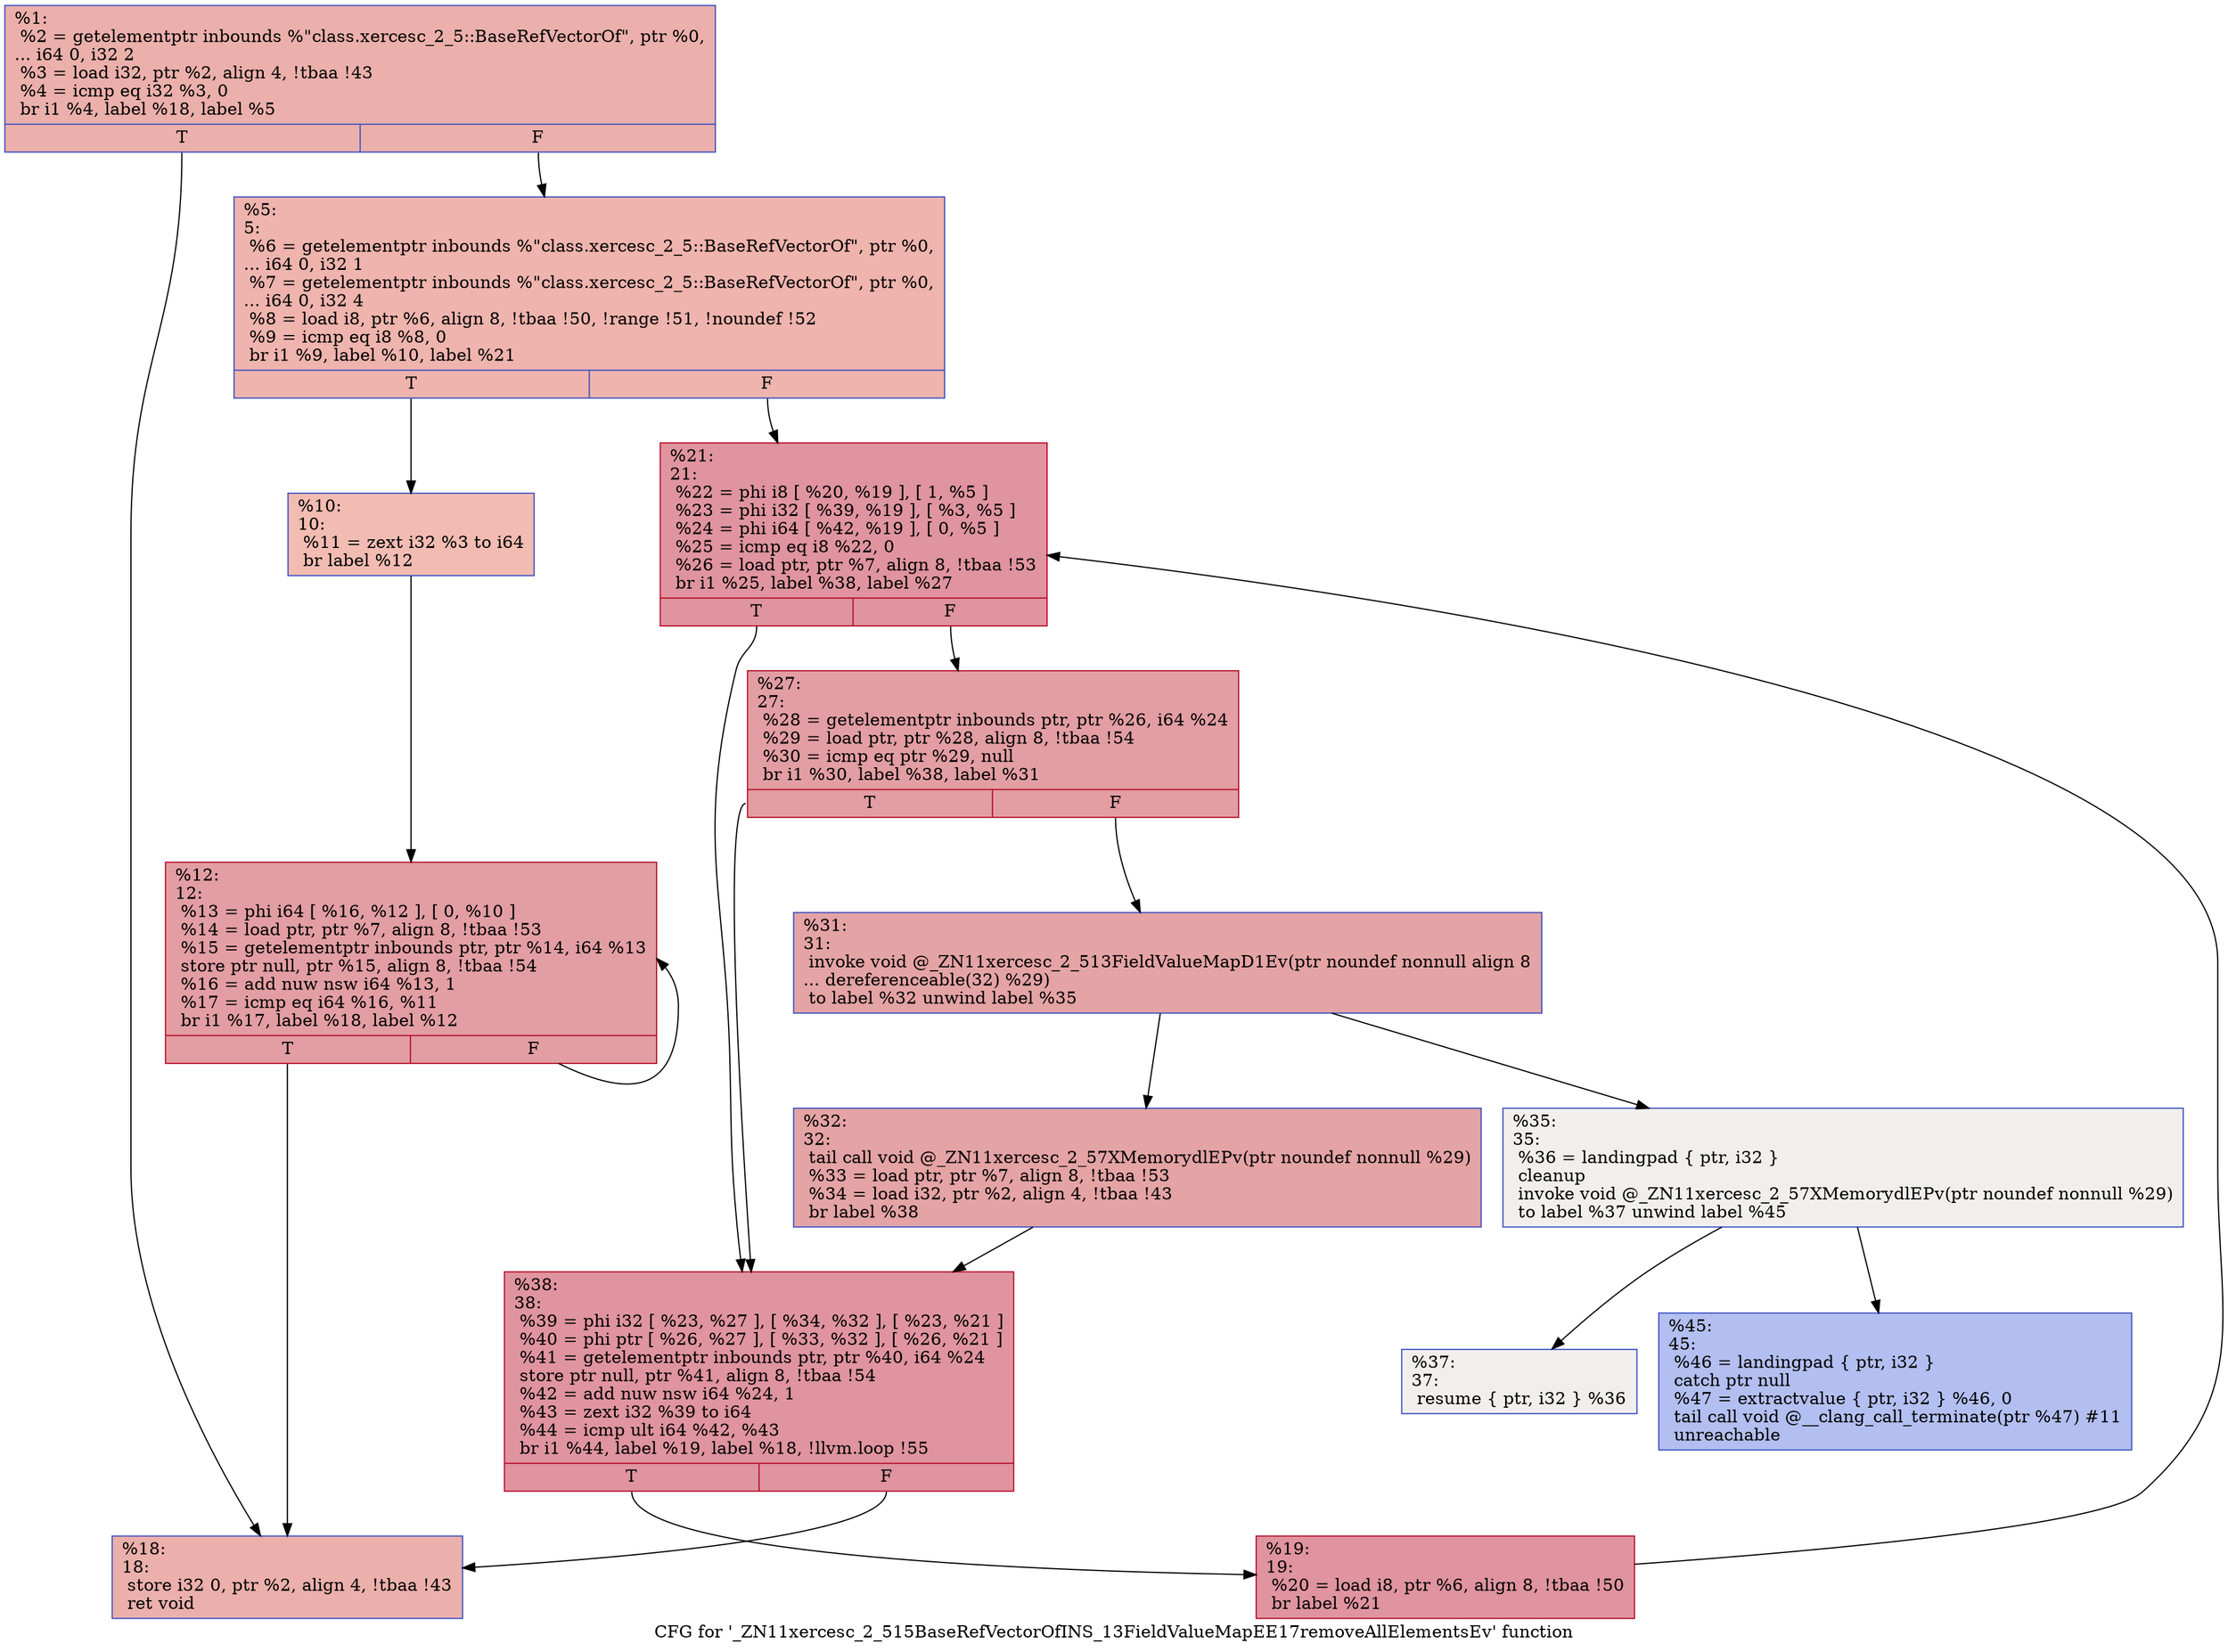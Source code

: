 digraph "CFG for '_ZN11xercesc_2_515BaseRefVectorOfINS_13FieldValueMapEE17removeAllElementsEv' function" {
	label="CFG for '_ZN11xercesc_2_515BaseRefVectorOfINS_13FieldValueMapEE17removeAllElementsEv' function";

	Node0x560876e2f4a0 [shape=record,color="#3d50c3ff", style=filled, fillcolor="#d24b4070",label="{%1:\l  %2 = getelementptr inbounds %\"class.xercesc_2_5::BaseRefVectorOf\", ptr %0,\l... i64 0, i32 2\l  %3 = load i32, ptr %2, align 4, !tbaa !43\l  %4 = icmp eq i32 %3, 0\l  br i1 %4, label %18, label %5\l|{<s0>T|<s1>F}}"];
	Node0x560876e2f4a0:s0 -> Node0x560876e2f670;
	Node0x560876e2f4a0:s1 -> Node0x560876e2f6c0;
	Node0x560876e2f6c0 [shape=record,color="#3d50c3ff", style=filled, fillcolor="#d8564670",label="{%5:\l5:                                                \l  %6 = getelementptr inbounds %\"class.xercesc_2_5::BaseRefVectorOf\", ptr %0,\l... i64 0, i32 1\l  %7 = getelementptr inbounds %\"class.xercesc_2_5::BaseRefVectorOf\", ptr %0,\l... i64 0, i32 4\l  %8 = load i8, ptr %6, align 8, !tbaa !50, !range !51, !noundef !52\l  %9 = icmp eq i8 %8, 0\l  br i1 %9, label %10, label %21\l|{<s0>T|<s1>F}}"];
	Node0x560876e2f6c0:s0 -> Node0x560876e2f620;
	Node0x560876e2f6c0:s1 -> Node0x560876e2fad0;
	Node0x560876e2f620 [shape=record,color="#3d50c3ff", style=filled, fillcolor="#e1675170",label="{%10:\l10:                                               \l  %11 = zext i32 %3 to i64\l  br label %12\l}"];
	Node0x560876e2f620 -> Node0x560876e2fc40;
	Node0x560876e2fc40 [shape=record,color="#b70d28ff", style=filled, fillcolor="#be242e70",label="{%12:\l12:                                               \l  %13 = phi i64 [ %16, %12 ], [ 0, %10 ]\l  %14 = load ptr, ptr %7, align 8, !tbaa !53\l  %15 = getelementptr inbounds ptr, ptr %14, i64 %13\l  store ptr null, ptr %15, align 8, !tbaa !54\l  %16 = add nuw nsw i64 %13, 1\l  %17 = icmp eq i64 %16, %11\l  br i1 %17, label %18, label %12\l|{<s0>T|<s1>F}}"];
	Node0x560876e2fc40:s0 -> Node0x560876e2f670;
	Node0x560876e2fc40:s1 -> Node0x560876e2fc40;
	Node0x560876e2f670 [shape=record,color="#3d50c3ff", style=filled, fillcolor="#d24b4070",label="{%18:\l18:                                               \l  store i32 0, ptr %2, align 4, !tbaa !43\l  ret void\l}"];
	Node0x560876e30110 [shape=record,color="#b70d28ff", style=filled, fillcolor="#b70d2870",label="{%19:\l19:                                               \l  %20 = load i8, ptr %6, align 8, !tbaa !50\l  br label %21\l}"];
	Node0x560876e30110 -> Node0x560876e2fad0;
	Node0x560876e2fad0 [shape=record,color="#b70d28ff", style=filled, fillcolor="#b70d2870",label="{%21:\l21:                                               \l  %22 = phi i8 [ %20, %19 ], [ 1, %5 ]\l  %23 = phi i32 [ %39, %19 ], [ %3, %5 ]\l  %24 = phi i64 [ %42, %19 ], [ 0, %5 ]\l  %25 = icmp eq i8 %22, 0\l  %26 = load ptr, ptr %7, align 8, !tbaa !53\l  br i1 %25, label %38, label %27\l|{<s0>T|<s1>F}}"];
	Node0x560876e2fad0:s0 -> Node0x560876e30460;
	Node0x560876e2fad0:s1 -> Node0x560876e304b0;
	Node0x560876e304b0 [shape=record,color="#b70d28ff", style=filled, fillcolor="#be242e70",label="{%27:\l27:                                               \l  %28 = getelementptr inbounds ptr, ptr %26, i64 %24\l  %29 = load ptr, ptr %28, align 8, !tbaa !54\l  %30 = icmp eq ptr %29, null\l  br i1 %30, label %38, label %31\l|{<s0>T|<s1>F}}"];
	Node0x560876e304b0:s0 -> Node0x560876e30460;
	Node0x560876e304b0:s1 -> Node0x560876e30750;
	Node0x560876e30750 [shape=record,color="#3d50c3ff", style=filled, fillcolor="#c32e3170",label="{%31:\l31:                                               \l  invoke void @_ZN11xercesc_2_513FieldValueMapD1Ev(ptr noundef nonnull align 8\l... dereferenceable(32) %29)\l          to label %32 unwind label %35\l}"];
	Node0x560876e30750 -> Node0x560876e30880;
	Node0x560876e30750 -> Node0x560876e308d0;
	Node0x560876e30880 [shape=record,color="#3d50c3ff", style=filled, fillcolor="#c32e3170",label="{%32:\l32:                                               \l  tail call void @_ZN11xercesc_2_57XMemorydlEPv(ptr noundef nonnull %29)\l  %33 = load ptr, ptr %7, align 8, !tbaa !53\l  %34 = load i32, ptr %2, align 4, !tbaa !43\l  br label %38\l}"];
	Node0x560876e30880 -> Node0x560876e30460;
	Node0x560876e308d0 [shape=record,color="#3d50c3ff", style=filled, fillcolor="#e0dbd870",label="{%35:\l35:                                               \l  %36 = landingpad \{ ptr, i32 \}\l          cleanup\l  invoke void @_ZN11xercesc_2_57XMemorydlEPv(ptr noundef nonnull %29)\l          to label %37 unwind label %45\l}"];
	Node0x560876e308d0 -> Node0x560876e30d10;
	Node0x560876e308d0 -> Node0x560876e30d60;
	Node0x560876e30d10 [shape=record,color="#3d50c3ff", style=filled, fillcolor="#e0dbd870",label="{%37:\l37:                                               \l  resume \{ ptr, i32 \} %36\l}"];
	Node0x560876e30460 [shape=record,color="#b70d28ff", style=filled, fillcolor="#b70d2870",label="{%38:\l38:                                               \l  %39 = phi i32 [ %23, %27 ], [ %34, %32 ], [ %23, %21 ]\l  %40 = phi ptr [ %26, %27 ], [ %33, %32 ], [ %26, %21 ]\l  %41 = getelementptr inbounds ptr, ptr %40, i64 %24\l  store ptr null, ptr %41, align 8, !tbaa !54\l  %42 = add nuw nsw i64 %24, 1\l  %43 = zext i32 %39 to i64\l  %44 = icmp ult i64 %42, %43\l  br i1 %44, label %19, label %18, !llvm.loop !55\l|{<s0>T|<s1>F}}"];
	Node0x560876e30460:s0 -> Node0x560876e30110;
	Node0x560876e30460:s1 -> Node0x560876e2f670;
	Node0x560876e30d60 [shape=record,color="#3d50c3ff", style=filled, fillcolor="#536edd70",label="{%45:\l45:                                               \l  %46 = landingpad \{ ptr, i32 \}\l          catch ptr null\l  %47 = extractvalue \{ ptr, i32 \} %46, 0\l  tail call void @__clang_call_terminate(ptr %47) #11\l  unreachable\l}"];
}
